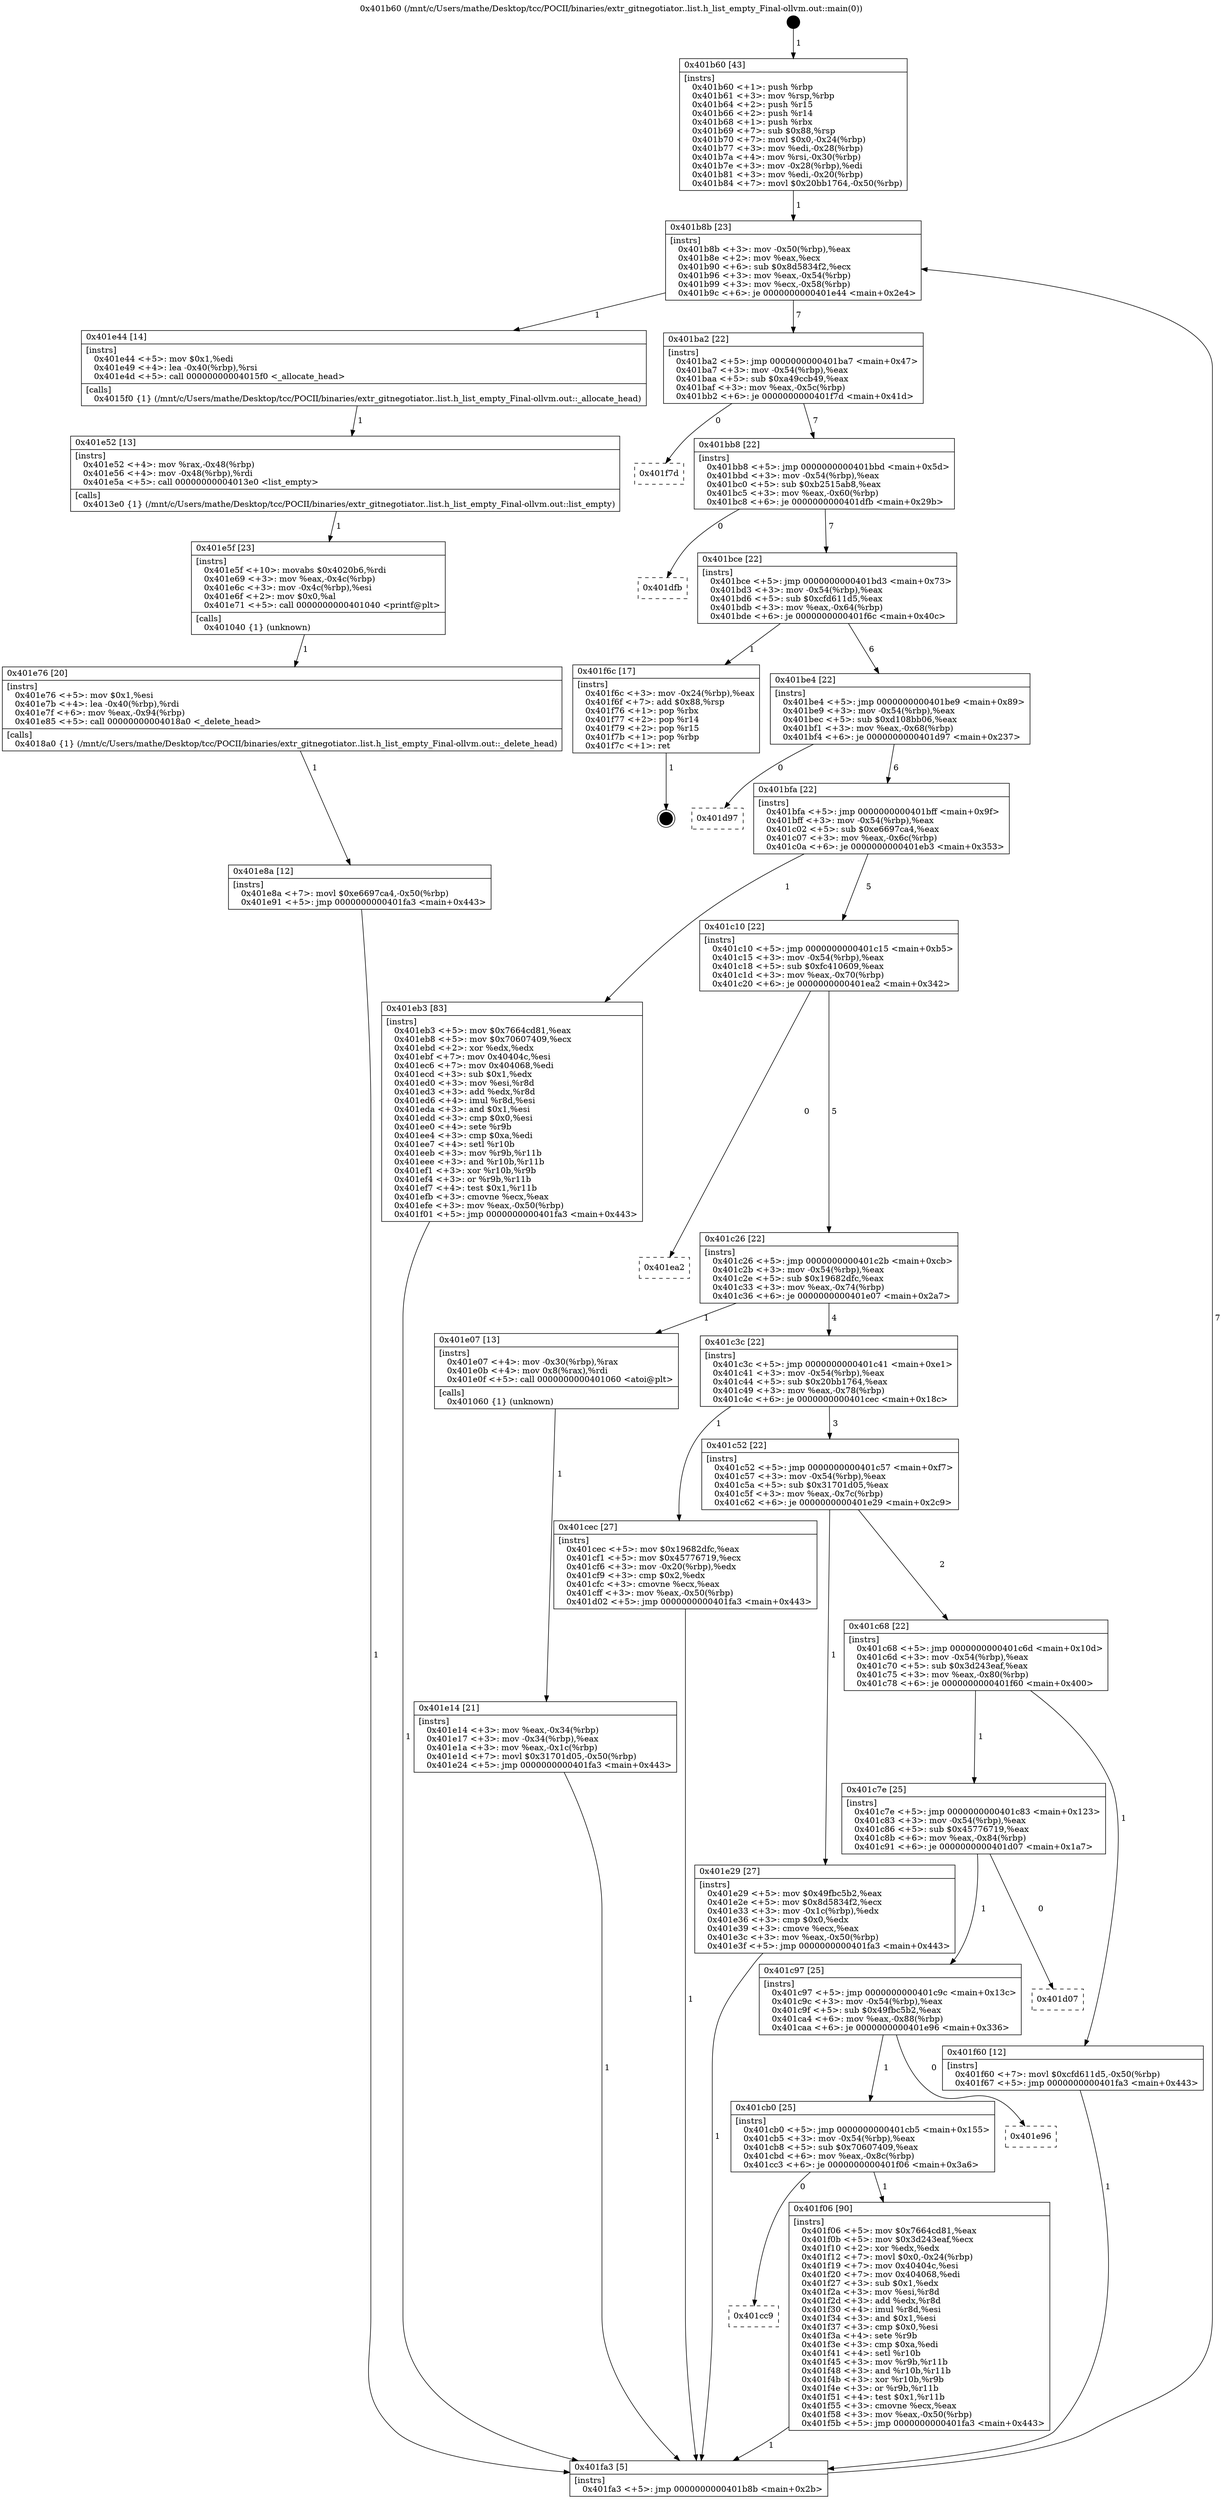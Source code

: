 digraph "0x401b60" {
  label = "0x401b60 (/mnt/c/Users/mathe/Desktop/tcc/POCII/binaries/extr_gitnegotiator..list.h_list_empty_Final-ollvm.out::main(0))"
  labelloc = "t"
  node[shape=record]

  Entry [label="",width=0.3,height=0.3,shape=circle,fillcolor=black,style=filled]
  "0x401b8b" [label="{
     0x401b8b [23]\l
     | [instrs]\l
     &nbsp;&nbsp;0x401b8b \<+3\>: mov -0x50(%rbp),%eax\l
     &nbsp;&nbsp;0x401b8e \<+2\>: mov %eax,%ecx\l
     &nbsp;&nbsp;0x401b90 \<+6\>: sub $0x8d5834f2,%ecx\l
     &nbsp;&nbsp;0x401b96 \<+3\>: mov %eax,-0x54(%rbp)\l
     &nbsp;&nbsp;0x401b99 \<+3\>: mov %ecx,-0x58(%rbp)\l
     &nbsp;&nbsp;0x401b9c \<+6\>: je 0000000000401e44 \<main+0x2e4\>\l
  }"]
  "0x401e44" [label="{
     0x401e44 [14]\l
     | [instrs]\l
     &nbsp;&nbsp;0x401e44 \<+5\>: mov $0x1,%edi\l
     &nbsp;&nbsp;0x401e49 \<+4\>: lea -0x40(%rbp),%rsi\l
     &nbsp;&nbsp;0x401e4d \<+5\>: call 00000000004015f0 \<_allocate_head\>\l
     | [calls]\l
     &nbsp;&nbsp;0x4015f0 \{1\} (/mnt/c/Users/mathe/Desktop/tcc/POCII/binaries/extr_gitnegotiator..list.h_list_empty_Final-ollvm.out::_allocate_head)\l
  }"]
  "0x401ba2" [label="{
     0x401ba2 [22]\l
     | [instrs]\l
     &nbsp;&nbsp;0x401ba2 \<+5\>: jmp 0000000000401ba7 \<main+0x47\>\l
     &nbsp;&nbsp;0x401ba7 \<+3\>: mov -0x54(%rbp),%eax\l
     &nbsp;&nbsp;0x401baa \<+5\>: sub $0xa49ccb49,%eax\l
     &nbsp;&nbsp;0x401baf \<+3\>: mov %eax,-0x5c(%rbp)\l
     &nbsp;&nbsp;0x401bb2 \<+6\>: je 0000000000401f7d \<main+0x41d\>\l
  }"]
  Exit [label="",width=0.3,height=0.3,shape=circle,fillcolor=black,style=filled,peripheries=2]
  "0x401f7d" [label="{
     0x401f7d\l
  }", style=dashed]
  "0x401bb8" [label="{
     0x401bb8 [22]\l
     | [instrs]\l
     &nbsp;&nbsp;0x401bb8 \<+5\>: jmp 0000000000401bbd \<main+0x5d\>\l
     &nbsp;&nbsp;0x401bbd \<+3\>: mov -0x54(%rbp),%eax\l
     &nbsp;&nbsp;0x401bc0 \<+5\>: sub $0xb2515ab8,%eax\l
     &nbsp;&nbsp;0x401bc5 \<+3\>: mov %eax,-0x60(%rbp)\l
     &nbsp;&nbsp;0x401bc8 \<+6\>: je 0000000000401dfb \<main+0x29b\>\l
  }"]
  "0x401cc9" [label="{
     0x401cc9\l
  }", style=dashed]
  "0x401dfb" [label="{
     0x401dfb\l
  }", style=dashed]
  "0x401bce" [label="{
     0x401bce [22]\l
     | [instrs]\l
     &nbsp;&nbsp;0x401bce \<+5\>: jmp 0000000000401bd3 \<main+0x73\>\l
     &nbsp;&nbsp;0x401bd3 \<+3\>: mov -0x54(%rbp),%eax\l
     &nbsp;&nbsp;0x401bd6 \<+5\>: sub $0xcfd611d5,%eax\l
     &nbsp;&nbsp;0x401bdb \<+3\>: mov %eax,-0x64(%rbp)\l
     &nbsp;&nbsp;0x401bde \<+6\>: je 0000000000401f6c \<main+0x40c\>\l
  }"]
  "0x401f06" [label="{
     0x401f06 [90]\l
     | [instrs]\l
     &nbsp;&nbsp;0x401f06 \<+5\>: mov $0x7664cd81,%eax\l
     &nbsp;&nbsp;0x401f0b \<+5\>: mov $0x3d243eaf,%ecx\l
     &nbsp;&nbsp;0x401f10 \<+2\>: xor %edx,%edx\l
     &nbsp;&nbsp;0x401f12 \<+7\>: movl $0x0,-0x24(%rbp)\l
     &nbsp;&nbsp;0x401f19 \<+7\>: mov 0x40404c,%esi\l
     &nbsp;&nbsp;0x401f20 \<+7\>: mov 0x404068,%edi\l
     &nbsp;&nbsp;0x401f27 \<+3\>: sub $0x1,%edx\l
     &nbsp;&nbsp;0x401f2a \<+3\>: mov %esi,%r8d\l
     &nbsp;&nbsp;0x401f2d \<+3\>: add %edx,%r8d\l
     &nbsp;&nbsp;0x401f30 \<+4\>: imul %r8d,%esi\l
     &nbsp;&nbsp;0x401f34 \<+3\>: and $0x1,%esi\l
     &nbsp;&nbsp;0x401f37 \<+3\>: cmp $0x0,%esi\l
     &nbsp;&nbsp;0x401f3a \<+4\>: sete %r9b\l
     &nbsp;&nbsp;0x401f3e \<+3\>: cmp $0xa,%edi\l
     &nbsp;&nbsp;0x401f41 \<+4\>: setl %r10b\l
     &nbsp;&nbsp;0x401f45 \<+3\>: mov %r9b,%r11b\l
     &nbsp;&nbsp;0x401f48 \<+3\>: and %r10b,%r11b\l
     &nbsp;&nbsp;0x401f4b \<+3\>: xor %r10b,%r9b\l
     &nbsp;&nbsp;0x401f4e \<+3\>: or %r9b,%r11b\l
     &nbsp;&nbsp;0x401f51 \<+4\>: test $0x1,%r11b\l
     &nbsp;&nbsp;0x401f55 \<+3\>: cmovne %ecx,%eax\l
     &nbsp;&nbsp;0x401f58 \<+3\>: mov %eax,-0x50(%rbp)\l
     &nbsp;&nbsp;0x401f5b \<+5\>: jmp 0000000000401fa3 \<main+0x443\>\l
  }"]
  "0x401f6c" [label="{
     0x401f6c [17]\l
     | [instrs]\l
     &nbsp;&nbsp;0x401f6c \<+3\>: mov -0x24(%rbp),%eax\l
     &nbsp;&nbsp;0x401f6f \<+7\>: add $0x88,%rsp\l
     &nbsp;&nbsp;0x401f76 \<+1\>: pop %rbx\l
     &nbsp;&nbsp;0x401f77 \<+2\>: pop %r14\l
     &nbsp;&nbsp;0x401f79 \<+2\>: pop %r15\l
     &nbsp;&nbsp;0x401f7b \<+1\>: pop %rbp\l
     &nbsp;&nbsp;0x401f7c \<+1\>: ret\l
  }"]
  "0x401be4" [label="{
     0x401be4 [22]\l
     | [instrs]\l
     &nbsp;&nbsp;0x401be4 \<+5\>: jmp 0000000000401be9 \<main+0x89\>\l
     &nbsp;&nbsp;0x401be9 \<+3\>: mov -0x54(%rbp),%eax\l
     &nbsp;&nbsp;0x401bec \<+5\>: sub $0xd108bb06,%eax\l
     &nbsp;&nbsp;0x401bf1 \<+3\>: mov %eax,-0x68(%rbp)\l
     &nbsp;&nbsp;0x401bf4 \<+6\>: je 0000000000401d97 \<main+0x237\>\l
  }"]
  "0x401cb0" [label="{
     0x401cb0 [25]\l
     | [instrs]\l
     &nbsp;&nbsp;0x401cb0 \<+5\>: jmp 0000000000401cb5 \<main+0x155\>\l
     &nbsp;&nbsp;0x401cb5 \<+3\>: mov -0x54(%rbp),%eax\l
     &nbsp;&nbsp;0x401cb8 \<+5\>: sub $0x70607409,%eax\l
     &nbsp;&nbsp;0x401cbd \<+6\>: mov %eax,-0x8c(%rbp)\l
     &nbsp;&nbsp;0x401cc3 \<+6\>: je 0000000000401f06 \<main+0x3a6\>\l
  }"]
  "0x401d97" [label="{
     0x401d97\l
  }", style=dashed]
  "0x401bfa" [label="{
     0x401bfa [22]\l
     | [instrs]\l
     &nbsp;&nbsp;0x401bfa \<+5\>: jmp 0000000000401bff \<main+0x9f\>\l
     &nbsp;&nbsp;0x401bff \<+3\>: mov -0x54(%rbp),%eax\l
     &nbsp;&nbsp;0x401c02 \<+5\>: sub $0xe6697ca4,%eax\l
     &nbsp;&nbsp;0x401c07 \<+3\>: mov %eax,-0x6c(%rbp)\l
     &nbsp;&nbsp;0x401c0a \<+6\>: je 0000000000401eb3 \<main+0x353\>\l
  }"]
  "0x401e96" [label="{
     0x401e96\l
  }", style=dashed]
  "0x401eb3" [label="{
     0x401eb3 [83]\l
     | [instrs]\l
     &nbsp;&nbsp;0x401eb3 \<+5\>: mov $0x7664cd81,%eax\l
     &nbsp;&nbsp;0x401eb8 \<+5\>: mov $0x70607409,%ecx\l
     &nbsp;&nbsp;0x401ebd \<+2\>: xor %edx,%edx\l
     &nbsp;&nbsp;0x401ebf \<+7\>: mov 0x40404c,%esi\l
     &nbsp;&nbsp;0x401ec6 \<+7\>: mov 0x404068,%edi\l
     &nbsp;&nbsp;0x401ecd \<+3\>: sub $0x1,%edx\l
     &nbsp;&nbsp;0x401ed0 \<+3\>: mov %esi,%r8d\l
     &nbsp;&nbsp;0x401ed3 \<+3\>: add %edx,%r8d\l
     &nbsp;&nbsp;0x401ed6 \<+4\>: imul %r8d,%esi\l
     &nbsp;&nbsp;0x401eda \<+3\>: and $0x1,%esi\l
     &nbsp;&nbsp;0x401edd \<+3\>: cmp $0x0,%esi\l
     &nbsp;&nbsp;0x401ee0 \<+4\>: sete %r9b\l
     &nbsp;&nbsp;0x401ee4 \<+3\>: cmp $0xa,%edi\l
     &nbsp;&nbsp;0x401ee7 \<+4\>: setl %r10b\l
     &nbsp;&nbsp;0x401eeb \<+3\>: mov %r9b,%r11b\l
     &nbsp;&nbsp;0x401eee \<+3\>: and %r10b,%r11b\l
     &nbsp;&nbsp;0x401ef1 \<+3\>: xor %r10b,%r9b\l
     &nbsp;&nbsp;0x401ef4 \<+3\>: or %r9b,%r11b\l
     &nbsp;&nbsp;0x401ef7 \<+4\>: test $0x1,%r11b\l
     &nbsp;&nbsp;0x401efb \<+3\>: cmovne %ecx,%eax\l
     &nbsp;&nbsp;0x401efe \<+3\>: mov %eax,-0x50(%rbp)\l
     &nbsp;&nbsp;0x401f01 \<+5\>: jmp 0000000000401fa3 \<main+0x443\>\l
  }"]
  "0x401c10" [label="{
     0x401c10 [22]\l
     | [instrs]\l
     &nbsp;&nbsp;0x401c10 \<+5\>: jmp 0000000000401c15 \<main+0xb5\>\l
     &nbsp;&nbsp;0x401c15 \<+3\>: mov -0x54(%rbp),%eax\l
     &nbsp;&nbsp;0x401c18 \<+5\>: sub $0xfc410609,%eax\l
     &nbsp;&nbsp;0x401c1d \<+3\>: mov %eax,-0x70(%rbp)\l
     &nbsp;&nbsp;0x401c20 \<+6\>: je 0000000000401ea2 \<main+0x342\>\l
  }"]
  "0x401c97" [label="{
     0x401c97 [25]\l
     | [instrs]\l
     &nbsp;&nbsp;0x401c97 \<+5\>: jmp 0000000000401c9c \<main+0x13c\>\l
     &nbsp;&nbsp;0x401c9c \<+3\>: mov -0x54(%rbp),%eax\l
     &nbsp;&nbsp;0x401c9f \<+5\>: sub $0x49fbc5b2,%eax\l
     &nbsp;&nbsp;0x401ca4 \<+6\>: mov %eax,-0x88(%rbp)\l
     &nbsp;&nbsp;0x401caa \<+6\>: je 0000000000401e96 \<main+0x336\>\l
  }"]
  "0x401ea2" [label="{
     0x401ea2\l
  }", style=dashed]
  "0x401c26" [label="{
     0x401c26 [22]\l
     | [instrs]\l
     &nbsp;&nbsp;0x401c26 \<+5\>: jmp 0000000000401c2b \<main+0xcb\>\l
     &nbsp;&nbsp;0x401c2b \<+3\>: mov -0x54(%rbp),%eax\l
     &nbsp;&nbsp;0x401c2e \<+5\>: sub $0x19682dfc,%eax\l
     &nbsp;&nbsp;0x401c33 \<+3\>: mov %eax,-0x74(%rbp)\l
     &nbsp;&nbsp;0x401c36 \<+6\>: je 0000000000401e07 \<main+0x2a7\>\l
  }"]
  "0x401d07" [label="{
     0x401d07\l
  }", style=dashed]
  "0x401e07" [label="{
     0x401e07 [13]\l
     | [instrs]\l
     &nbsp;&nbsp;0x401e07 \<+4\>: mov -0x30(%rbp),%rax\l
     &nbsp;&nbsp;0x401e0b \<+4\>: mov 0x8(%rax),%rdi\l
     &nbsp;&nbsp;0x401e0f \<+5\>: call 0000000000401060 \<atoi@plt\>\l
     | [calls]\l
     &nbsp;&nbsp;0x401060 \{1\} (unknown)\l
  }"]
  "0x401c3c" [label="{
     0x401c3c [22]\l
     | [instrs]\l
     &nbsp;&nbsp;0x401c3c \<+5\>: jmp 0000000000401c41 \<main+0xe1\>\l
     &nbsp;&nbsp;0x401c41 \<+3\>: mov -0x54(%rbp),%eax\l
     &nbsp;&nbsp;0x401c44 \<+5\>: sub $0x20bb1764,%eax\l
     &nbsp;&nbsp;0x401c49 \<+3\>: mov %eax,-0x78(%rbp)\l
     &nbsp;&nbsp;0x401c4c \<+6\>: je 0000000000401cec \<main+0x18c\>\l
  }"]
  "0x401c7e" [label="{
     0x401c7e [25]\l
     | [instrs]\l
     &nbsp;&nbsp;0x401c7e \<+5\>: jmp 0000000000401c83 \<main+0x123\>\l
     &nbsp;&nbsp;0x401c83 \<+3\>: mov -0x54(%rbp),%eax\l
     &nbsp;&nbsp;0x401c86 \<+5\>: sub $0x45776719,%eax\l
     &nbsp;&nbsp;0x401c8b \<+6\>: mov %eax,-0x84(%rbp)\l
     &nbsp;&nbsp;0x401c91 \<+6\>: je 0000000000401d07 \<main+0x1a7\>\l
  }"]
  "0x401cec" [label="{
     0x401cec [27]\l
     | [instrs]\l
     &nbsp;&nbsp;0x401cec \<+5\>: mov $0x19682dfc,%eax\l
     &nbsp;&nbsp;0x401cf1 \<+5\>: mov $0x45776719,%ecx\l
     &nbsp;&nbsp;0x401cf6 \<+3\>: mov -0x20(%rbp),%edx\l
     &nbsp;&nbsp;0x401cf9 \<+3\>: cmp $0x2,%edx\l
     &nbsp;&nbsp;0x401cfc \<+3\>: cmovne %ecx,%eax\l
     &nbsp;&nbsp;0x401cff \<+3\>: mov %eax,-0x50(%rbp)\l
     &nbsp;&nbsp;0x401d02 \<+5\>: jmp 0000000000401fa3 \<main+0x443\>\l
  }"]
  "0x401c52" [label="{
     0x401c52 [22]\l
     | [instrs]\l
     &nbsp;&nbsp;0x401c52 \<+5\>: jmp 0000000000401c57 \<main+0xf7\>\l
     &nbsp;&nbsp;0x401c57 \<+3\>: mov -0x54(%rbp),%eax\l
     &nbsp;&nbsp;0x401c5a \<+5\>: sub $0x31701d05,%eax\l
     &nbsp;&nbsp;0x401c5f \<+3\>: mov %eax,-0x7c(%rbp)\l
     &nbsp;&nbsp;0x401c62 \<+6\>: je 0000000000401e29 \<main+0x2c9\>\l
  }"]
  "0x401fa3" [label="{
     0x401fa3 [5]\l
     | [instrs]\l
     &nbsp;&nbsp;0x401fa3 \<+5\>: jmp 0000000000401b8b \<main+0x2b\>\l
  }"]
  "0x401b60" [label="{
     0x401b60 [43]\l
     | [instrs]\l
     &nbsp;&nbsp;0x401b60 \<+1\>: push %rbp\l
     &nbsp;&nbsp;0x401b61 \<+3\>: mov %rsp,%rbp\l
     &nbsp;&nbsp;0x401b64 \<+2\>: push %r15\l
     &nbsp;&nbsp;0x401b66 \<+2\>: push %r14\l
     &nbsp;&nbsp;0x401b68 \<+1\>: push %rbx\l
     &nbsp;&nbsp;0x401b69 \<+7\>: sub $0x88,%rsp\l
     &nbsp;&nbsp;0x401b70 \<+7\>: movl $0x0,-0x24(%rbp)\l
     &nbsp;&nbsp;0x401b77 \<+3\>: mov %edi,-0x28(%rbp)\l
     &nbsp;&nbsp;0x401b7a \<+4\>: mov %rsi,-0x30(%rbp)\l
     &nbsp;&nbsp;0x401b7e \<+3\>: mov -0x28(%rbp),%edi\l
     &nbsp;&nbsp;0x401b81 \<+3\>: mov %edi,-0x20(%rbp)\l
     &nbsp;&nbsp;0x401b84 \<+7\>: movl $0x20bb1764,-0x50(%rbp)\l
  }"]
  "0x401e14" [label="{
     0x401e14 [21]\l
     | [instrs]\l
     &nbsp;&nbsp;0x401e14 \<+3\>: mov %eax,-0x34(%rbp)\l
     &nbsp;&nbsp;0x401e17 \<+3\>: mov -0x34(%rbp),%eax\l
     &nbsp;&nbsp;0x401e1a \<+3\>: mov %eax,-0x1c(%rbp)\l
     &nbsp;&nbsp;0x401e1d \<+7\>: movl $0x31701d05,-0x50(%rbp)\l
     &nbsp;&nbsp;0x401e24 \<+5\>: jmp 0000000000401fa3 \<main+0x443\>\l
  }"]
  "0x401f60" [label="{
     0x401f60 [12]\l
     | [instrs]\l
     &nbsp;&nbsp;0x401f60 \<+7\>: movl $0xcfd611d5,-0x50(%rbp)\l
     &nbsp;&nbsp;0x401f67 \<+5\>: jmp 0000000000401fa3 \<main+0x443\>\l
  }"]
  "0x401e29" [label="{
     0x401e29 [27]\l
     | [instrs]\l
     &nbsp;&nbsp;0x401e29 \<+5\>: mov $0x49fbc5b2,%eax\l
     &nbsp;&nbsp;0x401e2e \<+5\>: mov $0x8d5834f2,%ecx\l
     &nbsp;&nbsp;0x401e33 \<+3\>: mov -0x1c(%rbp),%edx\l
     &nbsp;&nbsp;0x401e36 \<+3\>: cmp $0x0,%edx\l
     &nbsp;&nbsp;0x401e39 \<+3\>: cmove %ecx,%eax\l
     &nbsp;&nbsp;0x401e3c \<+3\>: mov %eax,-0x50(%rbp)\l
     &nbsp;&nbsp;0x401e3f \<+5\>: jmp 0000000000401fa3 \<main+0x443\>\l
  }"]
  "0x401c68" [label="{
     0x401c68 [22]\l
     | [instrs]\l
     &nbsp;&nbsp;0x401c68 \<+5\>: jmp 0000000000401c6d \<main+0x10d\>\l
     &nbsp;&nbsp;0x401c6d \<+3\>: mov -0x54(%rbp),%eax\l
     &nbsp;&nbsp;0x401c70 \<+5\>: sub $0x3d243eaf,%eax\l
     &nbsp;&nbsp;0x401c75 \<+3\>: mov %eax,-0x80(%rbp)\l
     &nbsp;&nbsp;0x401c78 \<+6\>: je 0000000000401f60 \<main+0x400\>\l
  }"]
  "0x401e52" [label="{
     0x401e52 [13]\l
     | [instrs]\l
     &nbsp;&nbsp;0x401e52 \<+4\>: mov %rax,-0x48(%rbp)\l
     &nbsp;&nbsp;0x401e56 \<+4\>: mov -0x48(%rbp),%rdi\l
     &nbsp;&nbsp;0x401e5a \<+5\>: call 00000000004013e0 \<list_empty\>\l
     | [calls]\l
     &nbsp;&nbsp;0x4013e0 \{1\} (/mnt/c/Users/mathe/Desktop/tcc/POCII/binaries/extr_gitnegotiator..list.h_list_empty_Final-ollvm.out::list_empty)\l
  }"]
  "0x401e5f" [label="{
     0x401e5f [23]\l
     | [instrs]\l
     &nbsp;&nbsp;0x401e5f \<+10\>: movabs $0x4020b6,%rdi\l
     &nbsp;&nbsp;0x401e69 \<+3\>: mov %eax,-0x4c(%rbp)\l
     &nbsp;&nbsp;0x401e6c \<+3\>: mov -0x4c(%rbp),%esi\l
     &nbsp;&nbsp;0x401e6f \<+2\>: mov $0x0,%al\l
     &nbsp;&nbsp;0x401e71 \<+5\>: call 0000000000401040 \<printf@plt\>\l
     | [calls]\l
     &nbsp;&nbsp;0x401040 \{1\} (unknown)\l
  }"]
  "0x401e76" [label="{
     0x401e76 [20]\l
     | [instrs]\l
     &nbsp;&nbsp;0x401e76 \<+5\>: mov $0x1,%esi\l
     &nbsp;&nbsp;0x401e7b \<+4\>: lea -0x40(%rbp),%rdi\l
     &nbsp;&nbsp;0x401e7f \<+6\>: mov %eax,-0x94(%rbp)\l
     &nbsp;&nbsp;0x401e85 \<+5\>: call 00000000004018a0 \<_delete_head\>\l
     | [calls]\l
     &nbsp;&nbsp;0x4018a0 \{1\} (/mnt/c/Users/mathe/Desktop/tcc/POCII/binaries/extr_gitnegotiator..list.h_list_empty_Final-ollvm.out::_delete_head)\l
  }"]
  "0x401e8a" [label="{
     0x401e8a [12]\l
     | [instrs]\l
     &nbsp;&nbsp;0x401e8a \<+7\>: movl $0xe6697ca4,-0x50(%rbp)\l
     &nbsp;&nbsp;0x401e91 \<+5\>: jmp 0000000000401fa3 \<main+0x443\>\l
  }"]
  Entry -> "0x401b60" [label=" 1"]
  "0x401b8b" -> "0x401e44" [label=" 1"]
  "0x401b8b" -> "0x401ba2" [label=" 7"]
  "0x401f6c" -> Exit [label=" 1"]
  "0x401ba2" -> "0x401f7d" [label=" 0"]
  "0x401ba2" -> "0x401bb8" [label=" 7"]
  "0x401f60" -> "0x401fa3" [label=" 1"]
  "0x401bb8" -> "0x401dfb" [label=" 0"]
  "0x401bb8" -> "0x401bce" [label=" 7"]
  "0x401f06" -> "0x401fa3" [label=" 1"]
  "0x401bce" -> "0x401f6c" [label=" 1"]
  "0x401bce" -> "0x401be4" [label=" 6"]
  "0x401cb0" -> "0x401cc9" [label=" 0"]
  "0x401be4" -> "0x401d97" [label=" 0"]
  "0x401be4" -> "0x401bfa" [label=" 6"]
  "0x401cb0" -> "0x401f06" [label=" 1"]
  "0x401bfa" -> "0x401eb3" [label=" 1"]
  "0x401bfa" -> "0x401c10" [label=" 5"]
  "0x401c97" -> "0x401cb0" [label=" 1"]
  "0x401c10" -> "0x401ea2" [label=" 0"]
  "0x401c10" -> "0x401c26" [label=" 5"]
  "0x401c97" -> "0x401e96" [label=" 0"]
  "0x401c26" -> "0x401e07" [label=" 1"]
  "0x401c26" -> "0x401c3c" [label=" 4"]
  "0x401c7e" -> "0x401c97" [label=" 1"]
  "0x401c3c" -> "0x401cec" [label=" 1"]
  "0x401c3c" -> "0x401c52" [label=" 3"]
  "0x401cec" -> "0x401fa3" [label=" 1"]
  "0x401b60" -> "0x401b8b" [label=" 1"]
  "0x401fa3" -> "0x401b8b" [label=" 7"]
  "0x401e07" -> "0x401e14" [label=" 1"]
  "0x401e14" -> "0x401fa3" [label=" 1"]
  "0x401c7e" -> "0x401d07" [label=" 0"]
  "0x401c52" -> "0x401e29" [label=" 1"]
  "0x401c52" -> "0x401c68" [label=" 2"]
  "0x401e29" -> "0x401fa3" [label=" 1"]
  "0x401e44" -> "0x401e52" [label=" 1"]
  "0x401e52" -> "0x401e5f" [label=" 1"]
  "0x401e5f" -> "0x401e76" [label=" 1"]
  "0x401e76" -> "0x401e8a" [label=" 1"]
  "0x401e8a" -> "0x401fa3" [label=" 1"]
  "0x401eb3" -> "0x401fa3" [label=" 1"]
  "0x401c68" -> "0x401c7e" [label=" 1"]
  "0x401c68" -> "0x401f60" [label=" 1"]
}
